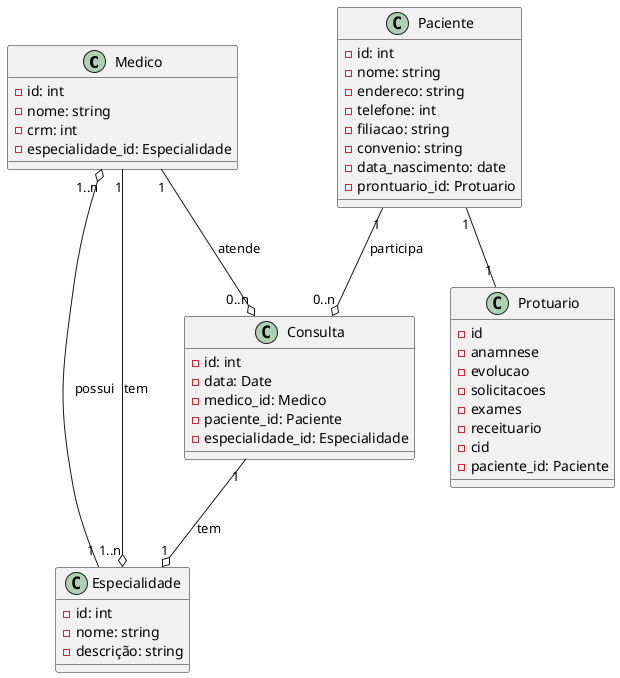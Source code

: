 @startuml

class Medico {
  - id: int
  - nome: string
  - crm: int
  - especialidade_id: Especialidade
}

class Paciente {
  - id: int
  - nome: string
  - endereco: string
  - telefone: int
  - filiacao: string
  - convenio: string
  - data_nascimento: date
  - prontuario_id: Protuario
}

class Protuario {
  - id
  - anamnese
  - evolucao
  - solicitacoes
  - exames
  - receituario
  - cid
  - paciente_id: Paciente
}

class Consulta {
  - id: int
  - data: Date
  - medico_id: Medico
  - paciente_id: Paciente
  - especialidade_id: Especialidade
}

class Especialidade {
  - id: int
  - nome: string
  - descrição: string
}

Medico "1" --o "0..n" Consulta : atende
Paciente "1" --o "0..n" Consulta : participa
Medico "1" --o "1..n" Especialidade : tem
Especialidade "1" --o "1..n" Medico : possui
Consulta "1" --o "1" Especialidade: tem
Paciente "1" --O "1" Protuario

@enduml
